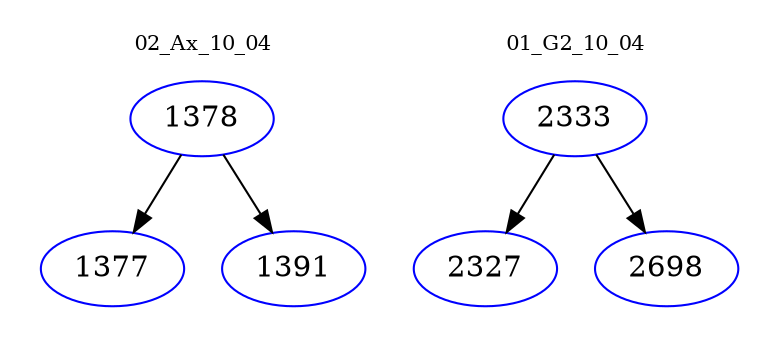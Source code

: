 digraph{
subgraph cluster_0 {
color = white
label = "02_Ax_10_04";
fontsize=10;
T0_1378 [label="1378", color="blue"]
T0_1378 -> T0_1377 [color="black"]
T0_1377 [label="1377", color="blue"]
T0_1378 -> T0_1391 [color="black"]
T0_1391 [label="1391", color="blue"]
}
subgraph cluster_1 {
color = white
label = "01_G2_10_04";
fontsize=10;
T1_2333 [label="2333", color="blue"]
T1_2333 -> T1_2327 [color="black"]
T1_2327 [label="2327", color="blue"]
T1_2333 -> T1_2698 [color="black"]
T1_2698 [label="2698", color="blue"]
}
}
